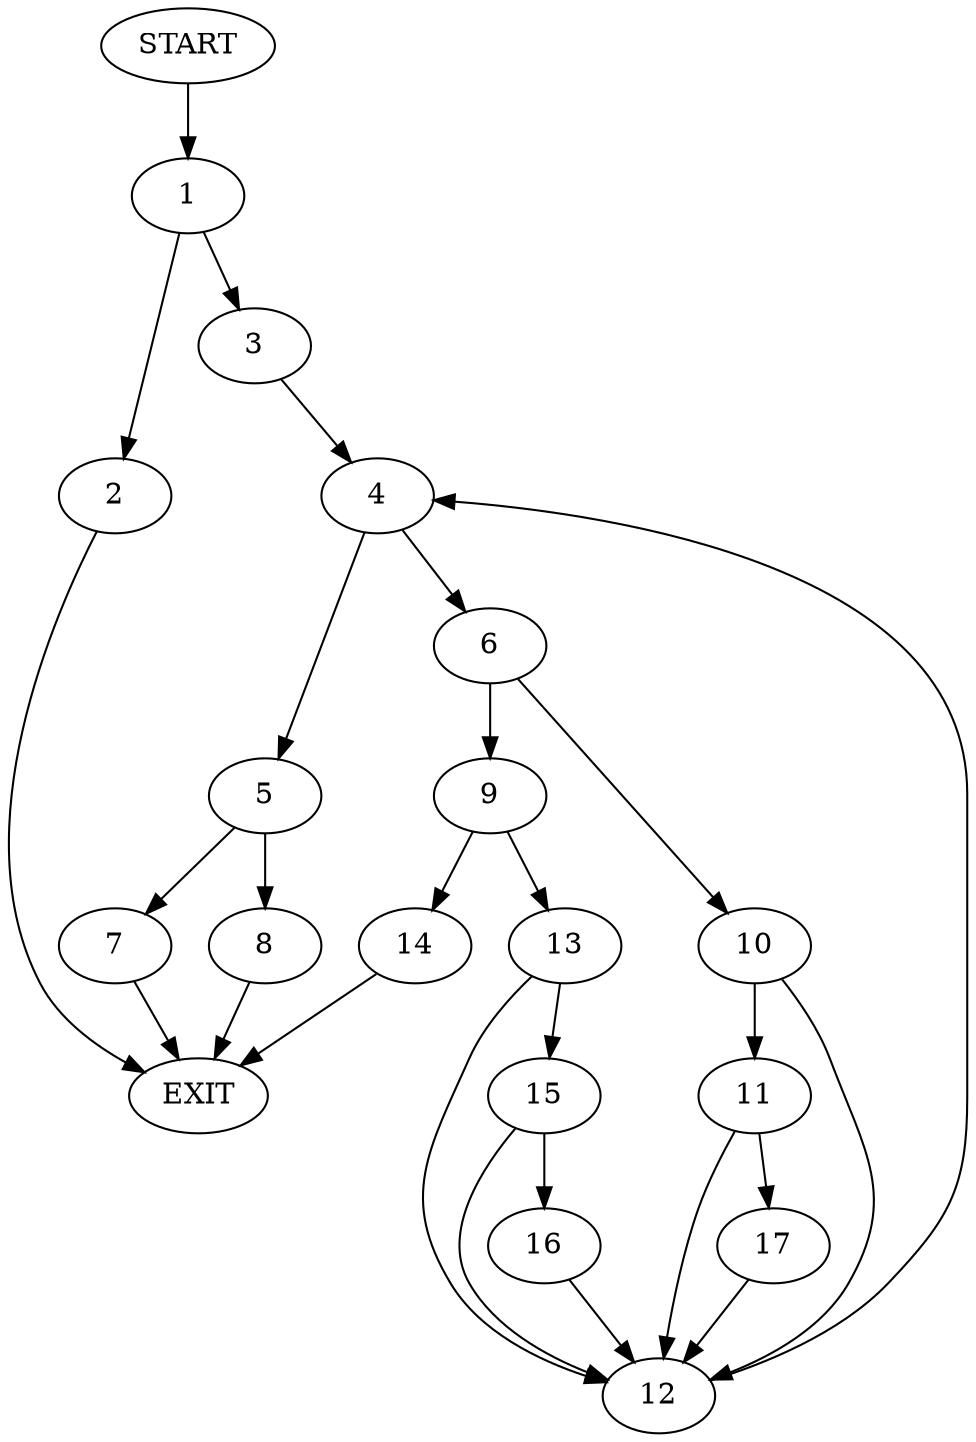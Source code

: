 digraph {
0 [label="START"]
18 [label="EXIT"]
0 -> 1
1 -> 2
1 -> 3
3 -> 4
2 -> 18
4 -> 5
4 -> 6
5 -> 7
5 -> 8
6 -> 9
6 -> 10
10 -> 11
10 -> 12
9 -> 13
9 -> 14
13 -> 15
13 -> 12
14 -> 18
15 -> 16
15 -> 12
12 -> 4
16 -> 12
11 -> 17
11 -> 12
17 -> 12
7 -> 18
8 -> 18
}
